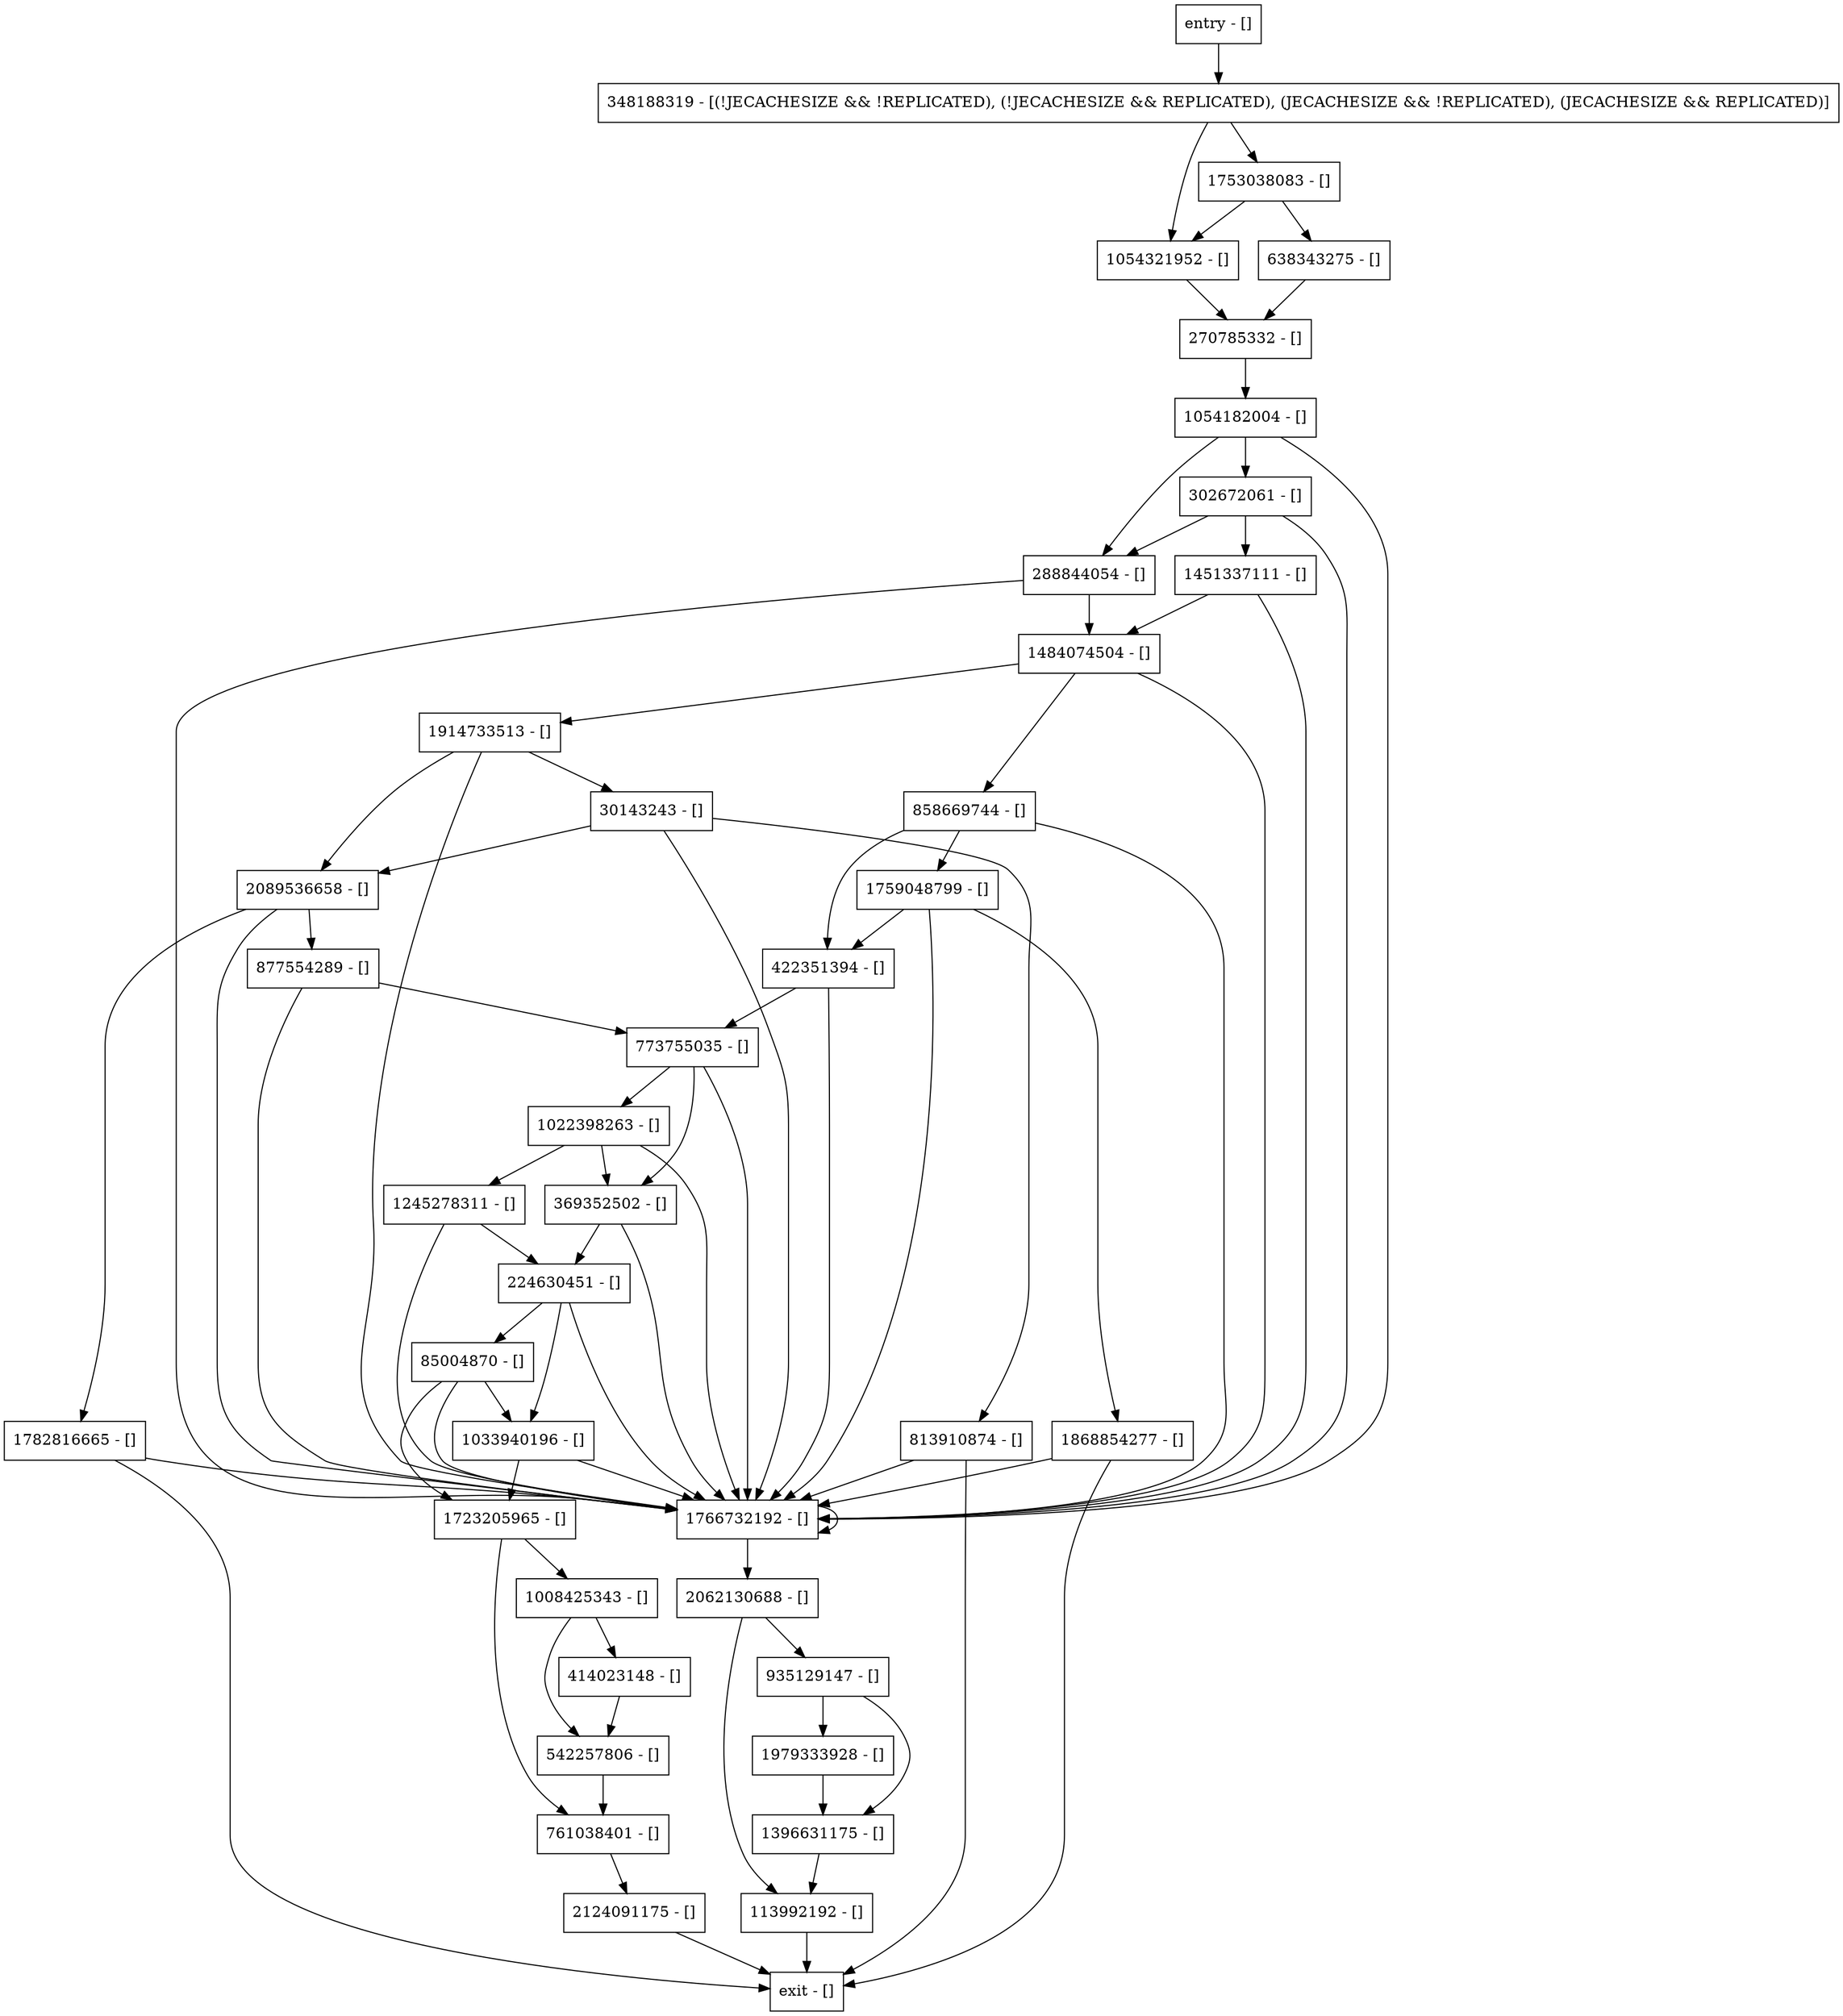 digraph setupDatabase {
node [shape=record];
1914733513 [label="1914733513 - []"];
2062130688 [label="2062130688 - []"];
113992192 [label="113992192 - []"];
1245278311 [label="1245278311 - []"];
1054321952 [label="1054321952 - []"];
30143243 [label="30143243 - []"];
348188319 [label="348188319 - [(!JECACHESIZE && !REPLICATED), (!JECACHESIZE && REPLICATED), (JECACHESIZE && !REPLICATED), (JECACHESIZE && REPLICATED)]"];
1766732192 [label="1766732192 - []"];
288844054 [label="288844054 - []"];
2089536658 [label="2089536658 - []"];
85004870 [label="85004870 - []"];
1979333928 [label="1979333928 - []"];
1008425343 [label="1008425343 - []"];
1451337111 [label="1451337111 - []"];
1782816665 [label="1782816665 - []"];
858669744 [label="858669744 - []"];
1396631175 [label="1396631175 - []"];
270785332 [label="270785332 - []"];
2124091175 [label="2124091175 - []"];
638343275 [label="638343275 - []"];
1723205965 [label="1723205965 - []"];
761038401 [label="761038401 - []"];
1022398263 [label="1022398263 - []"];
1054182004 [label="1054182004 - []"];
1484074504 [label="1484074504 - []"];
1753038083 [label="1753038083 - []"];
813910874 [label="813910874 - []"];
542257806 [label="542257806 - []"];
1033940196 [label="1033940196 - []"];
935129147 [label="935129147 - []"];
1759048799 [label="1759048799 - []"];
entry [label="entry - []"];
exit [label="exit - []"];
422351394 [label="422351394 - []"];
1868854277 [label="1868854277 - []"];
369352502 [label="369352502 - []"];
877554289 [label="877554289 - []"];
224630451 [label="224630451 - []"];
302672061 [label="302672061 - []"];
773755035 [label="773755035 - []"];
414023148 [label="414023148 - []"];
entry;
exit;
1914733513 -> 30143243;
1914733513 -> 1766732192;
1914733513 -> 2089536658;
2062130688 -> 113992192;
2062130688 -> 935129147;
113992192 -> exit;
1245278311 -> 224630451;
1245278311 -> 1766732192;
1054321952 -> 270785332;
30143243 -> 1766732192;
30143243 -> 813910874;
30143243 -> 2089536658;
348188319 -> 1054321952;
348188319 -> 1753038083;
1766732192 -> 2062130688;
1766732192 -> 1766732192;
288844054 -> 1484074504;
288844054 -> 1766732192;
2089536658 -> 877554289;
2089536658 -> 1766732192;
2089536658 -> 1782816665;
85004870 -> 1723205965;
85004870 -> 1766732192;
85004870 -> 1033940196;
1979333928 -> 1396631175;
1008425343 -> 542257806;
1008425343 -> 414023148;
1451337111 -> 1484074504;
1451337111 -> 1766732192;
1782816665 -> exit;
1782816665 -> 1766732192;
858669744 -> 422351394;
858669744 -> 1766732192;
858669744 -> 1759048799;
1396631175 -> 113992192;
270785332 -> 1054182004;
2124091175 -> exit;
638343275 -> 270785332;
1723205965 -> 761038401;
1723205965 -> 1008425343;
761038401 -> 2124091175;
1022398263 -> 369352502;
1022398263 -> 1245278311;
1022398263 -> 1766732192;
1054182004 -> 288844054;
1054182004 -> 302672061;
1054182004 -> 1766732192;
1484074504 -> 1914733513;
1484074504 -> 858669744;
1484074504 -> 1766732192;
1753038083 -> 1054321952;
1753038083 -> 638343275;
813910874 -> exit;
813910874 -> 1766732192;
542257806 -> 761038401;
1033940196 -> 1723205965;
1033940196 -> 1766732192;
935129147 -> 1396631175;
935129147 -> 1979333928;
1759048799 -> 422351394;
1759048799 -> 1868854277;
1759048799 -> 1766732192;
entry -> 348188319;
422351394 -> 1766732192;
422351394 -> 773755035;
1868854277 -> exit;
1868854277 -> 1766732192;
369352502 -> 224630451;
369352502 -> 1766732192;
877554289 -> 1766732192;
877554289 -> 773755035;
224630451 -> 1766732192;
224630451 -> 85004870;
224630451 -> 1033940196;
302672061 -> 288844054;
302672061 -> 1766732192;
302672061 -> 1451337111;
773755035 -> 369352502;
773755035 -> 1022398263;
773755035 -> 1766732192;
414023148 -> 542257806;
}

